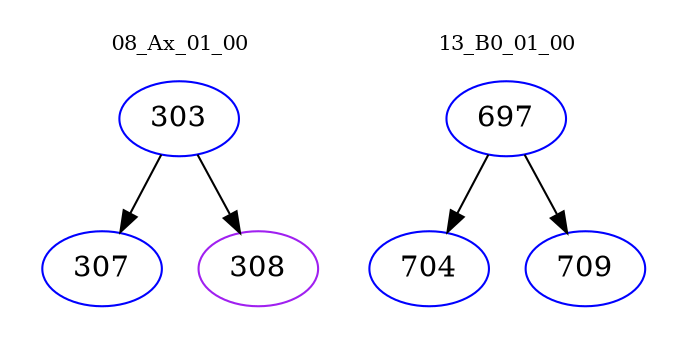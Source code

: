 digraph{
subgraph cluster_0 {
color = white
label = "08_Ax_01_00";
fontsize=10;
T0_303 [label="303", color="blue"]
T0_303 -> T0_307 [color="black"]
T0_307 [label="307", color="blue"]
T0_303 -> T0_308 [color="black"]
T0_308 [label="308", color="purple"]
}
subgraph cluster_1 {
color = white
label = "13_B0_01_00";
fontsize=10;
T1_697 [label="697", color="blue"]
T1_697 -> T1_704 [color="black"]
T1_704 [label="704", color="blue"]
T1_697 -> T1_709 [color="black"]
T1_709 [label="709", color="blue"]
}
}
